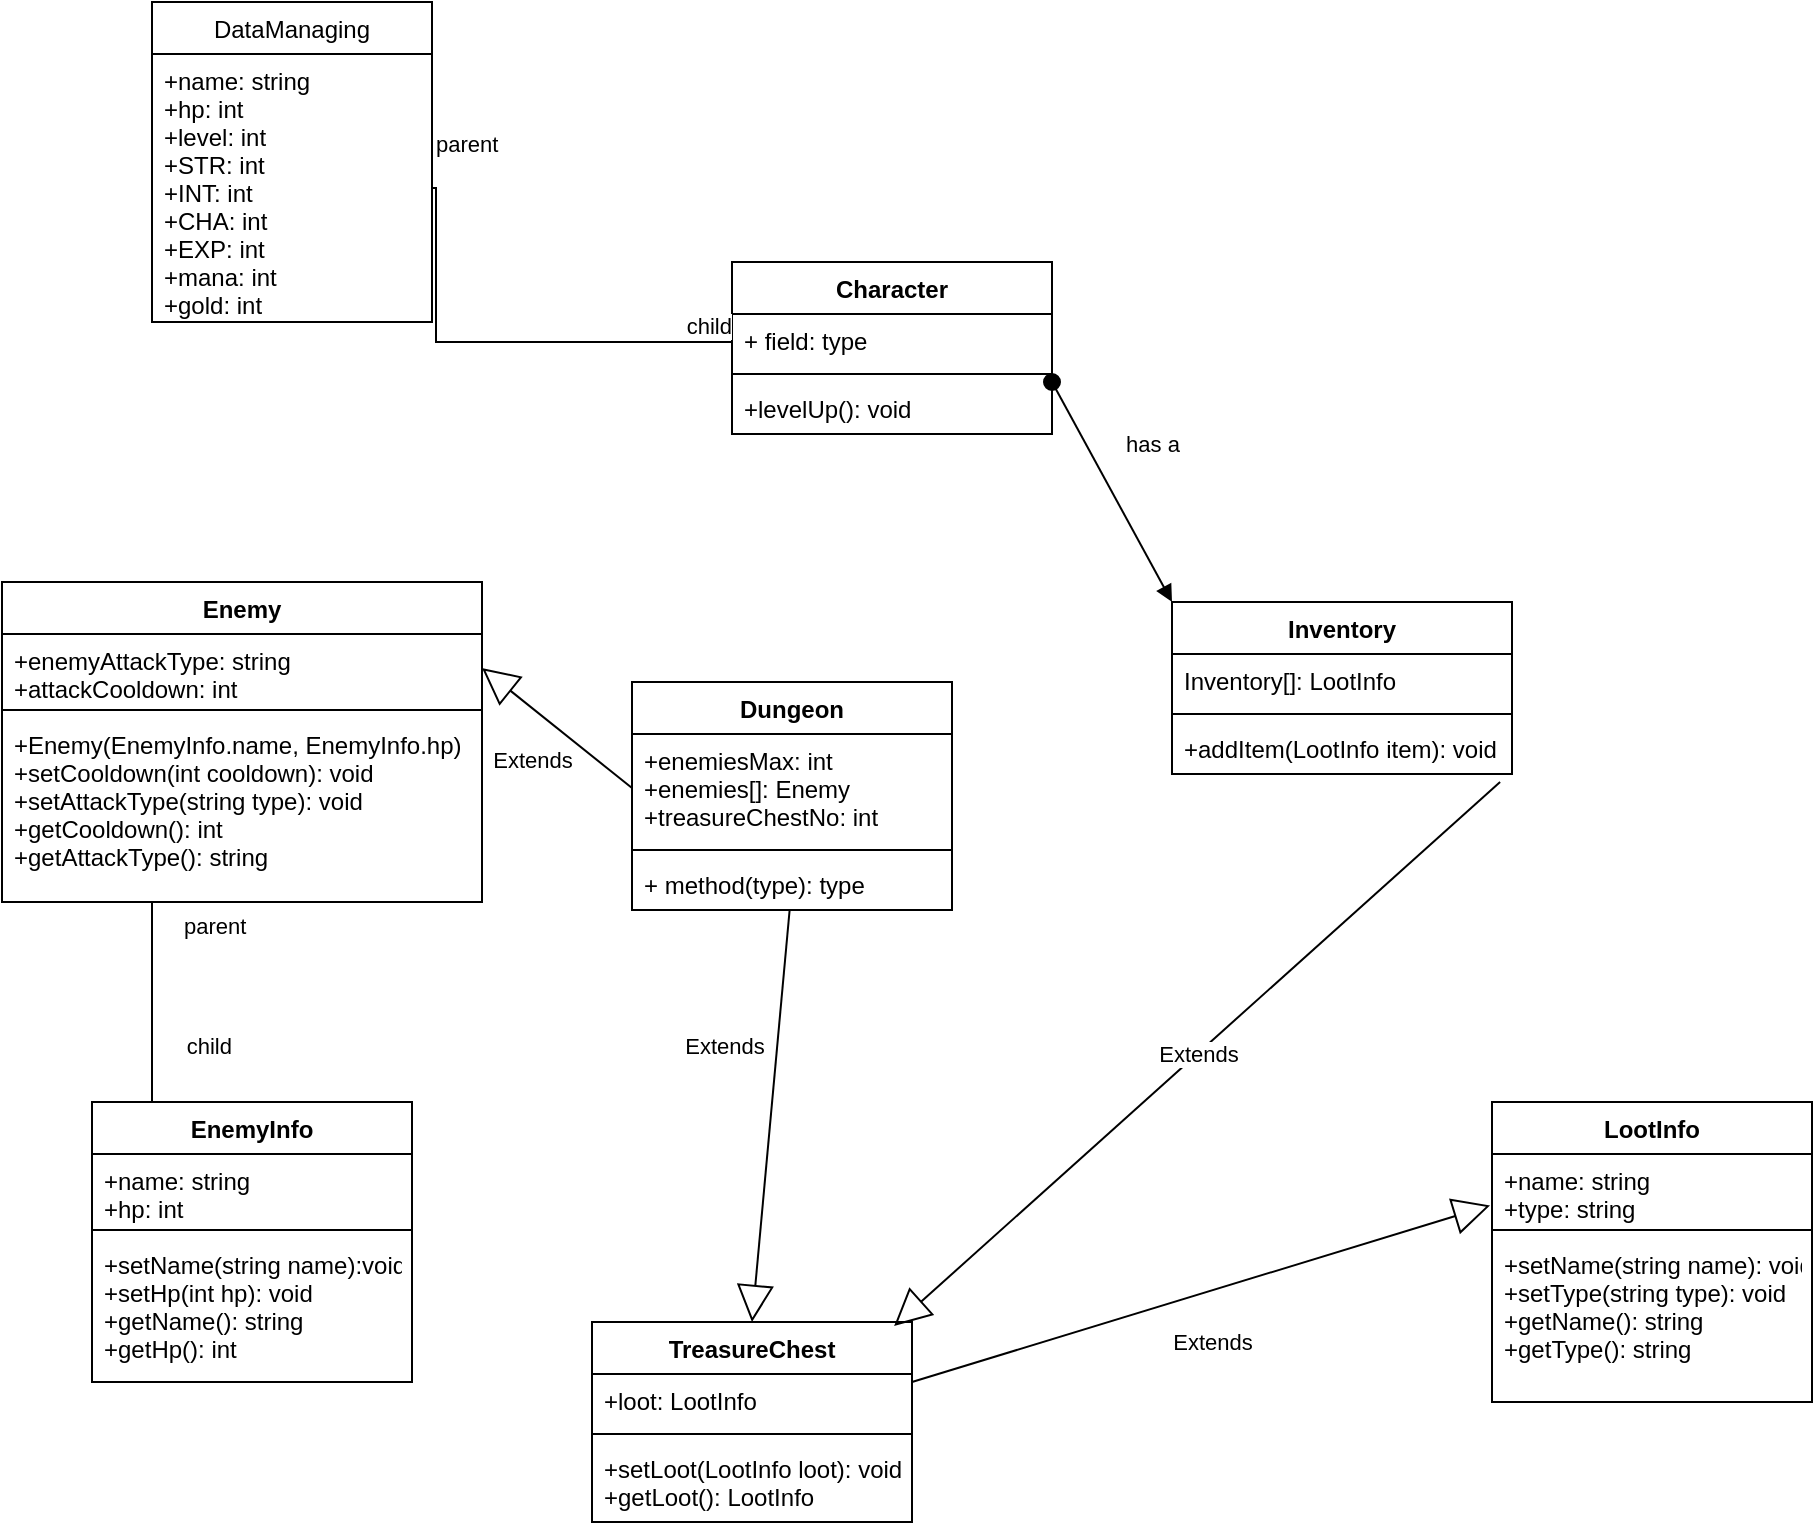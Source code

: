 <mxfile version="15.5.2" type="github">
  <diagram id="b9oPhwZ5yWxWYfLIwXKQ" name="Page-1">
    <mxGraphModel dx="1422" dy="794" grid="1" gridSize="10" guides="1" tooltips="1" connect="1" arrows="1" fold="1" page="1" pageScale="1" pageWidth="850" pageHeight="1100" math="0" shadow="0">
      <root>
        <mxCell id="0" />
        <mxCell id="1" parent="0" />
        <mxCell id="duv5mrwdQUcU-FuDmQ63-2" value="EnemyInfo" style="swimlane;fontStyle=1;align=center;verticalAlign=top;childLayout=stackLayout;horizontal=1;startSize=26;horizontalStack=0;resizeParent=1;resizeParentMax=0;resizeLast=0;collapsible=1;marginBottom=0;" vertex="1" parent="1">
          <mxGeometry x="80" y="570" width="160" height="140" as="geometry" />
        </mxCell>
        <mxCell id="duv5mrwdQUcU-FuDmQ63-3" value="+name: string&#xa;+hp: int" style="text;strokeColor=none;fillColor=none;align=left;verticalAlign=top;spacingLeft=4;spacingRight=4;overflow=hidden;rotatable=0;points=[[0,0.5],[1,0.5]];portConstraint=eastwest;" vertex="1" parent="duv5mrwdQUcU-FuDmQ63-2">
          <mxGeometry y="26" width="160" height="34" as="geometry" />
        </mxCell>
        <mxCell id="duv5mrwdQUcU-FuDmQ63-4" value="" style="line;strokeWidth=1;fillColor=none;align=left;verticalAlign=middle;spacingTop=-1;spacingLeft=3;spacingRight=3;rotatable=0;labelPosition=right;points=[];portConstraint=eastwest;" vertex="1" parent="duv5mrwdQUcU-FuDmQ63-2">
          <mxGeometry y="60" width="160" height="8" as="geometry" />
        </mxCell>
        <mxCell id="duv5mrwdQUcU-FuDmQ63-5" value="+setName(string name):void&#xa;+setHp(int hp): void&#xa;+getName(): string&#xa;+getHp(): int" style="text;strokeColor=none;fillColor=none;align=left;verticalAlign=top;spacingLeft=4;spacingRight=4;overflow=hidden;rotatable=0;points=[[0,0.5],[1,0.5]];portConstraint=eastwest;" vertex="1" parent="duv5mrwdQUcU-FuDmQ63-2">
          <mxGeometry y="68" width="160" height="72" as="geometry" />
        </mxCell>
        <mxCell id="duv5mrwdQUcU-FuDmQ63-6" value="TreasureChest" style="swimlane;fontStyle=1;align=center;verticalAlign=top;childLayout=stackLayout;horizontal=1;startSize=26;horizontalStack=0;resizeParent=1;resizeParentMax=0;resizeLast=0;collapsible=1;marginBottom=0;" vertex="1" parent="1">
          <mxGeometry x="330" y="680" width="160" height="100" as="geometry" />
        </mxCell>
        <mxCell id="duv5mrwdQUcU-FuDmQ63-7" value="+loot: LootInfo" style="text;strokeColor=none;fillColor=none;align=left;verticalAlign=top;spacingLeft=4;spacingRight=4;overflow=hidden;rotatable=0;points=[[0,0.5],[1,0.5]];portConstraint=eastwest;" vertex="1" parent="duv5mrwdQUcU-FuDmQ63-6">
          <mxGeometry y="26" width="160" height="26" as="geometry" />
        </mxCell>
        <mxCell id="duv5mrwdQUcU-FuDmQ63-8" value="" style="line;strokeWidth=1;fillColor=none;align=left;verticalAlign=middle;spacingTop=-1;spacingLeft=3;spacingRight=3;rotatable=0;labelPosition=right;points=[];portConstraint=eastwest;" vertex="1" parent="duv5mrwdQUcU-FuDmQ63-6">
          <mxGeometry y="52" width="160" height="8" as="geometry" />
        </mxCell>
        <mxCell id="duv5mrwdQUcU-FuDmQ63-9" value="+setLoot(LootInfo loot): void&#xa;+getLoot(): LootInfo" style="text;strokeColor=none;fillColor=none;align=left;verticalAlign=top;spacingLeft=4;spacingRight=4;overflow=hidden;rotatable=0;points=[[0,0.5],[1,0.5]];portConstraint=eastwest;" vertex="1" parent="duv5mrwdQUcU-FuDmQ63-6">
          <mxGeometry y="60" width="160" height="40" as="geometry" />
        </mxCell>
        <mxCell id="duv5mrwdQUcU-FuDmQ63-10" value="LootInfo" style="swimlane;fontStyle=1;align=center;verticalAlign=top;childLayout=stackLayout;horizontal=1;startSize=26;horizontalStack=0;resizeParent=1;resizeParentMax=0;resizeLast=0;collapsible=1;marginBottom=0;" vertex="1" parent="1">
          <mxGeometry x="780" y="570" width="160" height="150" as="geometry" />
        </mxCell>
        <mxCell id="duv5mrwdQUcU-FuDmQ63-11" value="+name: string&#xa;+type: string" style="text;strokeColor=none;fillColor=none;align=left;verticalAlign=top;spacingLeft=4;spacingRight=4;overflow=hidden;rotatable=0;points=[[0,0.5],[1,0.5]];portConstraint=eastwest;" vertex="1" parent="duv5mrwdQUcU-FuDmQ63-10">
          <mxGeometry y="26" width="160" height="34" as="geometry" />
        </mxCell>
        <mxCell id="duv5mrwdQUcU-FuDmQ63-12" value="" style="line;strokeWidth=1;fillColor=none;align=left;verticalAlign=middle;spacingTop=-1;spacingLeft=3;spacingRight=3;rotatable=0;labelPosition=right;points=[];portConstraint=eastwest;" vertex="1" parent="duv5mrwdQUcU-FuDmQ63-10">
          <mxGeometry y="60" width="160" height="8" as="geometry" />
        </mxCell>
        <mxCell id="duv5mrwdQUcU-FuDmQ63-13" value="+setName(string name): void&#xa;+setType(string type): void&#xa;+getName(): string&#xa;+getType(): string" style="text;strokeColor=none;fillColor=none;align=left;verticalAlign=top;spacingLeft=4;spacingRight=4;overflow=hidden;rotatable=0;points=[[0,0.5],[1,0.5]];portConstraint=eastwest;" vertex="1" parent="duv5mrwdQUcU-FuDmQ63-10">
          <mxGeometry y="68" width="160" height="82" as="geometry" />
        </mxCell>
        <mxCell id="duv5mrwdQUcU-FuDmQ63-14" value="Enemy" style="swimlane;fontStyle=1;align=center;verticalAlign=top;childLayout=stackLayout;horizontal=1;startSize=26;horizontalStack=0;resizeParent=1;resizeParentMax=0;resizeLast=0;collapsible=1;marginBottom=0;" vertex="1" parent="1">
          <mxGeometry x="35" y="310" width="240" height="160" as="geometry" />
        </mxCell>
        <mxCell id="duv5mrwdQUcU-FuDmQ63-15" value="+enemyAttackType: string&#xa;+attackCooldown: int" style="text;strokeColor=none;fillColor=none;align=left;verticalAlign=top;spacingLeft=4;spacingRight=4;overflow=hidden;rotatable=0;points=[[0,0.5],[1,0.5]];portConstraint=eastwest;" vertex="1" parent="duv5mrwdQUcU-FuDmQ63-14">
          <mxGeometry y="26" width="240" height="34" as="geometry" />
        </mxCell>
        <mxCell id="duv5mrwdQUcU-FuDmQ63-16" value="" style="line;strokeWidth=1;fillColor=none;align=left;verticalAlign=middle;spacingTop=-1;spacingLeft=3;spacingRight=3;rotatable=0;labelPosition=right;points=[];portConstraint=eastwest;" vertex="1" parent="duv5mrwdQUcU-FuDmQ63-14">
          <mxGeometry y="60" width="240" height="8" as="geometry" />
        </mxCell>
        <mxCell id="duv5mrwdQUcU-FuDmQ63-17" value="+Enemy(EnemyInfo.name, EnemyInfo.hp)&#xa;+setCooldown(int cooldown): void&#xa;+setAttackType(string type): void&#xa;+getCooldown(): int&#xa;+getAttackType(): string" style="text;strokeColor=none;fillColor=none;align=left;verticalAlign=top;spacingLeft=4;spacingRight=4;overflow=hidden;rotatable=0;points=[[0,0.5],[1,0.5]];portConstraint=eastwest;" vertex="1" parent="duv5mrwdQUcU-FuDmQ63-14">
          <mxGeometry y="68" width="240" height="92" as="geometry" />
        </mxCell>
        <mxCell id="duv5mrwdQUcU-FuDmQ63-18" value="Dungeon" style="swimlane;fontStyle=1;align=center;verticalAlign=top;childLayout=stackLayout;horizontal=1;startSize=26;horizontalStack=0;resizeParent=1;resizeParentMax=0;resizeLast=0;collapsible=1;marginBottom=0;" vertex="1" parent="1">
          <mxGeometry x="350" y="360" width="160" height="114" as="geometry" />
        </mxCell>
        <mxCell id="duv5mrwdQUcU-FuDmQ63-19" value="+enemiesMax: int&#xa;+enemies[]: Enemy&#xa;+treasureChestNo: int&#xa;" style="text;strokeColor=none;fillColor=none;align=left;verticalAlign=top;spacingLeft=4;spacingRight=4;overflow=hidden;rotatable=0;points=[[0,0.5],[1,0.5]];portConstraint=eastwest;" vertex="1" parent="duv5mrwdQUcU-FuDmQ63-18">
          <mxGeometry y="26" width="160" height="54" as="geometry" />
        </mxCell>
        <mxCell id="duv5mrwdQUcU-FuDmQ63-20" value="" style="line;strokeWidth=1;fillColor=none;align=left;verticalAlign=middle;spacingTop=-1;spacingLeft=3;spacingRight=3;rotatable=0;labelPosition=right;points=[];portConstraint=eastwest;" vertex="1" parent="duv5mrwdQUcU-FuDmQ63-18">
          <mxGeometry y="80" width="160" height="8" as="geometry" />
        </mxCell>
        <mxCell id="duv5mrwdQUcU-FuDmQ63-21" value="+ method(type): type" style="text;strokeColor=none;fillColor=none;align=left;verticalAlign=top;spacingLeft=4;spacingRight=4;overflow=hidden;rotatable=0;points=[[0,0.5],[1,0.5]];portConstraint=eastwest;" vertex="1" parent="duv5mrwdQUcU-FuDmQ63-18">
          <mxGeometry y="88" width="160" height="26" as="geometry" />
        </mxCell>
        <mxCell id="duv5mrwdQUcU-FuDmQ63-26" value="Character" style="swimlane;fontStyle=1;align=center;verticalAlign=top;childLayout=stackLayout;horizontal=1;startSize=26;horizontalStack=0;resizeParent=1;resizeParentMax=0;resizeLast=0;collapsible=1;marginBottom=0;" vertex="1" parent="1">
          <mxGeometry x="400" y="150" width="160" height="86" as="geometry" />
        </mxCell>
        <mxCell id="duv5mrwdQUcU-FuDmQ63-27" value="+ field: type" style="text;strokeColor=none;fillColor=none;align=left;verticalAlign=top;spacingLeft=4;spacingRight=4;overflow=hidden;rotatable=0;points=[[0,0.5],[1,0.5]];portConstraint=eastwest;" vertex="1" parent="duv5mrwdQUcU-FuDmQ63-26">
          <mxGeometry y="26" width="160" height="26" as="geometry" />
        </mxCell>
        <mxCell id="duv5mrwdQUcU-FuDmQ63-28" value="" style="line;strokeWidth=1;fillColor=none;align=left;verticalAlign=middle;spacingTop=-1;spacingLeft=3;spacingRight=3;rotatable=0;labelPosition=right;points=[];portConstraint=eastwest;" vertex="1" parent="duv5mrwdQUcU-FuDmQ63-26">
          <mxGeometry y="52" width="160" height="8" as="geometry" />
        </mxCell>
        <mxCell id="duv5mrwdQUcU-FuDmQ63-63" value="has a" style="html=1;verticalAlign=bottom;startArrow=oval;startFill=1;endArrow=block;startSize=8;rounded=0;entryX=0;entryY=0;entryDx=0;entryDy=0;" edge="1" parent="duv5mrwdQUcU-FuDmQ63-26" target="duv5mrwdQUcU-FuDmQ63-50">
          <mxGeometry x="-0.057" y="25" width="60" relative="1" as="geometry">
            <mxPoint x="160" y="60" as="sourcePoint" />
            <mxPoint x="220" y="60" as="targetPoint" />
            <mxPoint as="offset" />
          </mxGeometry>
        </mxCell>
        <mxCell id="duv5mrwdQUcU-FuDmQ63-29" value="+levelUp(): void" style="text;strokeColor=none;fillColor=none;align=left;verticalAlign=top;spacingLeft=4;spacingRight=4;overflow=hidden;rotatable=0;points=[[0,0.5],[1,0.5]];portConstraint=eastwest;" vertex="1" parent="duv5mrwdQUcU-FuDmQ63-26">
          <mxGeometry y="60" width="160" height="26" as="geometry" />
        </mxCell>
        <mxCell id="duv5mrwdQUcU-FuDmQ63-34" value="DataManaging" style="swimlane;fontStyle=0;childLayout=stackLayout;horizontal=1;startSize=26;fillColor=none;horizontalStack=0;resizeParent=1;resizeParentMax=0;resizeLast=0;collapsible=1;marginBottom=0;" vertex="1" parent="1">
          <mxGeometry x="110" y="20" width="140" height="160" as="geometry" />
        </mxCell>
        <mxCell id="duv5mrwdQUcU-FuDmQ63-37" value="+name: string&#xa;+hp: int&#xa;+level: int&#xa;+STR: int&#xa;+INT: int&#xa;+CHA: int&#xa;+EXP: int&#xa;+mana: int&#xa;+gold: int" style="text;strokeColor=none;fillColor=none;align=left;verticalAlign=top;spacingLeft=4;spacingRight=4;overflow=hidden;rotatable=0;points=[[0,0.5],[1,0.5]];portConstraint=eastwest;" vertex="1" parent="duv5mrwdQUcU-FuDmQ63-34">
          <mxGeometry y="26" width="140" height="134" as="geometry" />
        </mxCell>
        <mxCell id="duv5mrwdQUcU-FuDmQ63-54" value="" style="endArrow=none;html=1;edgeStyle=orthogonalEdgeStyle;rounded=0;" edge="1" parent="duv5mrwdQUcU-FuDmQ63-34" source="duv5mrwdQUcU-FuDmQ63-37">
          <mxGeometry relative="1" as="geometry">
            <mxPoint x="142" y="160" as="sourcePoint" />
            <mxPoint x="290" y="170" as="targetPoint" />
            <Array as="points">
              <mxPoint x="142" y="93" />
              <mxPoint x="142" y="170" />
            </Array>
          </mxGeometry>
        </mxCell>
        <mxCell id="duv5mrwdQUcU-FuDmQ63-55" value="parent" style="edgeLabel;resizable=0;html=1;align=left;verticalAlign=bottom;" connectable="0" vertex="1" parent="duv5mrwdQUcU-FuDmQ63-54">
          <mxGeometry x="-1" relative="1" as="geometry">
            <mxPoint y="-14" as="offset" />
          </mxGeometry>
        </mxCell>
        <mxCell id="duv5mrwdQUcU-FuDmQ63-56" value="child" style="edgeLabel;resizable=0;html=1;align=right;verticalAlign=bottom;" connectable="0" vertex="1" parent="duv5mrwdQUcU-FuDmQ63-54">
          <mxGeometry x="1" relative="1" as="geometry" />
        </mxCell>
        <mxCell id="duv5mrwdQUcU-FuDmQ63-39" value="" style="endArrow=none;html=1;edgeStyle=orthogonalEdgeStyle;rounded=0;" edge="1" parent="1" source="duv5mrwdQUcU-FuDmQ63-17">
          <mxGeometry relative="1" as="geometry">
            <mxPoint x="196" y="440" as="sourcePoint" />
            <mxPoint x="196" y="570" as="targetPoint" />
            <Array as="points">
              <mxPoint x="110" y="570" />
            </Array>
          </mxGeometry>
        </mxCell>
        <mxCell id="duv5mrwdQUcU-FuDmQ63-40" value="parent" style="edgeLabel;resizable=0;html=1;align=left;verticalAlign=bottom;" connectable="0" vertex="1" parent="duv5mrwdQUcU-FuDmQ63-39">
          <mxGeometry x="-1" relative="1" as="geometry">
            <mxPoint x="14" y="20" as="offset" />
          </mxGeometry>
        </mxCell>
        <mxCell id="duv5mrwdQUcU-FuDmQ63-41" value="child" style="edgeLabel;resizable=0;html=1;align=right;verticalAlign=bottom;" connectable="0" vertex="1" parent="duv5mrwdQUcU-FuDmQ63-39">
          <mxGeometry x="1" relative="1" as="geometry">
            <mxPoint x="-46" y="-20" as="offset" />
          </mxGeometry>
        </mxCell>
        <mxCell id="duv5mrwdQUcU-FuDmQ63-45" value="Extends" style="endArrow=block;endSize=16;endFill=0;html=1;rounded=0;exitX=0;exitY=0.5;exitDx=0;exitDy=0;entryX=1;entryY=0.5;entryDx=0;entryDy=0;" edge="1" parent="1" source="duv5mrwdQUcU-FuDmQ63-19" target="duv5mrwdQUcU-FuDmQ63-15">
          <mxGeometry x="-0.008" y="20" width="160" relative="1" as="geometry">
            <mxPoint x="340" y="410" as="sourcePoint" />
            <mxPoint x="500" y="410" as="targetPoint" />
            <mxPoint as="offset" />
          </mxGeometry>
        </mxCell>
        <mxCell id="duv5mrwdQUcU-FuDmQ63-49" value="Extends" style="endArrow=block;endSize=16;endFill=0;html=1;rounded=0;entryX=0.5;entryY=0;entryDx=0;entryDy=0;" edge="1" parent="1" source="duv5mrwdQUcU-FuDmQ63-21" target="duv5mrwdQUcU-FuDmQ63-6">
          <mxGeometry x="-0.317" y="-27" width="160" relative="1" as="geometry">
            <mxPoint x="420" y="500" as="sourcePoint" />
            <mxPoint x="580" y="500" as="targetPoint" />
            <mxPoint as="offset" />
          </mxGeometry>
        </mxCell>
        <mxCell id="duv5mrwdQUcU-FuDmQ63-50" value="Inventory" style="swimlane;fontStyle=1;align=center;verticalAlign=top;childLayout=stackLayout;horizontal=1;startSize=26;horizontalStack=0;resizeParent=1;resizeParentMax=0;resizeLast=0;collapsible=1;marginBottom=0;" vertex="1" parent="1">
          <mxGeometry x="620" y="320" width="170" height="86" as="geometry" />
        </mxCell>
        <mxCell id="duv5mrwdQUcU-FuDmQ63-51" value="Inventory[]: LootInfo" style="text;strokeColor=none;fillColor=none;align=left;verticalAlign=top;spacingLeft=4;spacingRight=4;overflow=hidden;rotatable=0;points=[[0,0.5],[1,0.5]];portConstraint=eastwest;" vertex="1" parent="duv5mrwdQUcU-FuDmQ63-50">
          <mxGeometry y="26" width="170" height="26" as="geometry" />
        </mxCell>
        <mxCell id="duv5mrwdQUcU-FuDmQ63-52" value="" style="line;strokeWidth=1;fillColor=none;align=left;verticalAlign=middle;spacingTop=-1;spacingLeft=3;spacingRight=3;rotatable=0;labelPosition=right;points=[];portConstraint=eastwest;" vertex="1" parent="duv5mrwdQUcU-FuDmQ63-50">
          <mxGeometry y="52" width="170" height="8" as="geometry" />
        </mxCell>
        <mxCell id="duv5mrwdQUcU-FuDmQ63-53" value="+addItem(LootInfo item): void" style="text;strokeColor=none;fillColor=none;align=left;verticalAlign=top;spacingLeft=4;spacingRight=4;overflow=hidden;rotatable=0;points=[[0,0.5],[1,0.5]];portConstraint=eastwest;" vertex="1" parent="duv5mrwdQUcU-FuDmQ63-50">
          <mxGeometry y="60" width="170" height="26" as="geometry" />
        </mxCell>
        <mxCell id="duv5mrwdQUcU-FuDmQ63-60" value="Extends" style="endArrow=block;endSize=16;endFill=0;html=1;rounded=0;entryX=0.944;entryY=0.02;entryDx=0;entryDy=0;entryPerimeter=0;exitX=0.965;exitY=1.154;exitDx=0;exitDy=0;exitPerimeter=0;" edge="1" parent="1" source="duv5mrwdQUcU-FuDmQ63-53" target="duv5mrwdQUcU-FuDmQ63-6">
          <mxGeometry width="160" relative="1" as="geometry">
            <mxPoint x="780" y="380" as="sourcePoint" />
            <mxPoint x="940" y="380" as="targetPoint" />
          </mxGeometry>
        </mxCell>
        <mxCell id="duv5mrwdQUcU-FuDmQ63-61" value="Extends" style="endArrow=block;endSize=16;endFill=0;html=1;rounded=0;entryX=-0.006;entryY=0.757;entryDx=0;entryDy=0;entryPerimeter=0;" edge="1" parent="1" target="duv5mrwdQUcU-FuDmQ63-11">
          <mxGeometry x="-0.012" y="-25" width="160" relative="1" as="geometry">
            <mxPoint x="490" y="710" as="sourcePoint" />
            <mxPoint x="650" y="710" as="targetPoint" />
            <mxPoint as="offset" />
          </mxGeometry>
        </mxCell>
      </root>
    </mxGraphModel>
  </diagram>
</mxfile>
